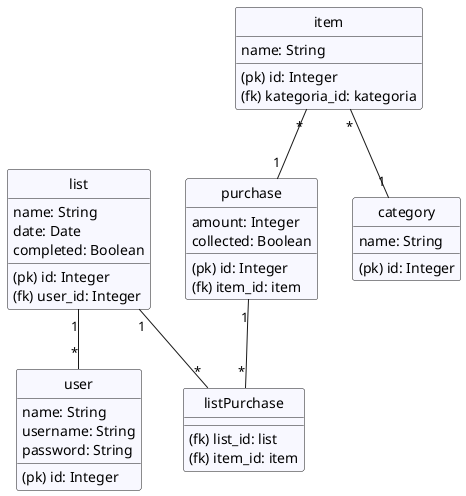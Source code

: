 @startuml
hide circle
skinparam Shadowing false
skinparam class {
    backgroundColor GhostWhite
}


class user {
    (pk) id: Integer
    name: String
    username: String
    password: String
}

class purchase {
    (pk) id: Integer
    (fk) item_id: item
    amount: Integer
    collected: Boolean
}


class item {
    (pk) id: Integer
    (fk) kategoria_id: kategoria
    name: String
}

class category {
    (pk) id: Integer
    name: String
}

class list {
    (pk) id: Integer
    (fk) user_id: Integer
    name: String
    date: Date
    completed: Boolean
}

class listPurchase	{
    (fk) list_id: list
    (fk) item_id: item
}

item "*" -- "1" category
list "1" -- "*" user
list "1" -- "*" listPurchase
purchase "1" -- "*" listPurchase
item "*" -- "1" purchase

@endum
